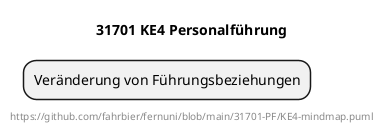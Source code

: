 @startmindmap
title 31701 KE4 Personalführung
center footer https://github.com/fahrbier/fernuni/blob/main/31701-PF/KE4-mindmap.puml

+ Veränderung von Führungsbeziehungen

@endmindmap
